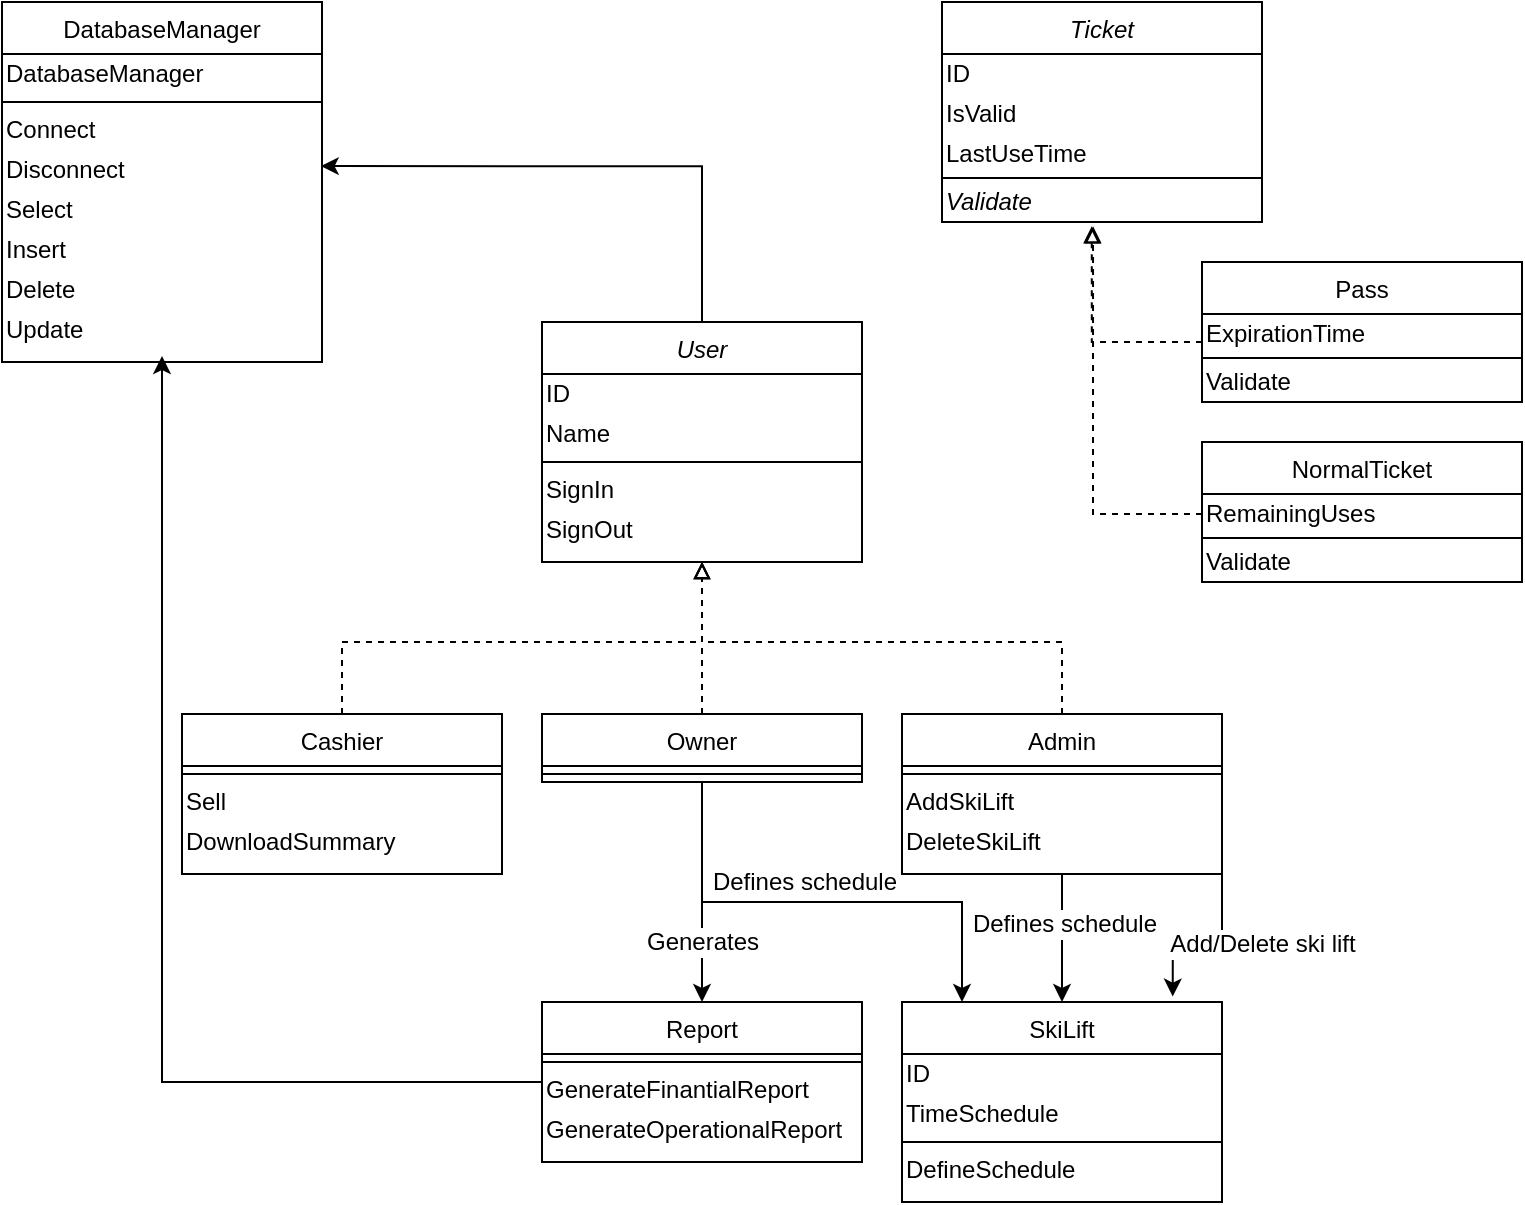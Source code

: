 <mxfile version="12.9.3" type="device"><diagram id="C5RBs43oDa-KdzZeNtuy" name="Page-1"><mxGraphModel dx="1574" dy="831" grid="1" gridSize="10" guides="1" tooltips="1" connect="1" arrows="1" fold="1" page="1" pageScale="1" pageWidth="827" pageHeight="1169" math="0" shadow="0"><root><mxCell id="WIyWlLk6GJQsqaUBKTNV-0"/><mxCell id="WIyWlLk6GJQsqaUBKTNV-1" parent="WIyWlLk6GJQsqaUBKTNV-0"/><mxCell id="jYbBglgPCkEyPNZyDwEe-54" style="edgeStyle=orthogonalEdgeStyle;rounded=0;orthogonalLoop=1;jettySize=auto;html=1;entryX=0.468;entryY=1.105;entryDx=0;entryDy=0;entryPerimeter=0;dashed=1;endArrow=block;endFill=0;" edge="1" parent="WIyWlLk6GJQsqaUBKTNV-1" source="jYbBglgPCkEyPNZyDwEe-43" target="jYbBglgPCkEyPNZyDwEe-31"><mxGeometry relative="1" as="geometry"><Array as="points"><mxPoint x="585" y="210"/></Array></mxGeometry></mxCell><mxCell id="jYbBglgPCkEyPNZyDwEe-53" style="edgeStyle=orthogonalEdgeStyle;rounded=0;orthogonalLoop=1;jettySize=auto;html=1;entryX=0.472;entryY=1.105;entryDx=0;entryDy=0;entryPerimeter=0;dashed=1;endArrow=block;endFill=0;" edge="1" parent="WIyWlLk6GJQsqaUBKTNV-1" source="jYbBglgPCkEyPNZyDwEe-49" target="jYbBglgPCkEyPNZyDwEe-31"><mxGeometry relative="1" as="geometry"><Array as="points"><mxPoint x="586" y="296"/></Array></mxGeometry></mxCell><mxCell id="jYbBglgPCkEyPNZyDwEe-1" value="Ticket" style="swimlane;fontStyle=2;align=center;verticalAlign=top;childLayout=stackLayout;horizontal=1;startSize=26;horizontalStack=0;resizeParent=1;resizeLast=0;collapsible=1;marginBottom=0;rounded=0;shadow=0;strokeWidth=1;" vertex="1" parent="WIyWlLk6GJQsqaUBKTNV-1"><mxGeometry x="510" y="40" width="160" height="110" as="geometry"><mxRectangle x="230" y="140" width="160" height="26" as="alternateBounds"/></mxGeometry></mxCell><mxCell id="jYbBglgPCkEyPNZyDwEe-26" value="ID" style="text;html=1;align=left;verticalAlign=middle;resizable=0;points=[];autosize=1;" vertex="1" parent="jYbBglgPCkEyPNZyDwEe-1"><mxGeometry y="26" width="160" height="20" as="geometry"/></mxCell><mxCell id="jYbBglgPCkEyPNZyDwEe-27" value="IsValid" style="text;html=1;align=left;verticalAlign=middle;resizable=0;points=[];autosize=1;" vertex="1" parent="jYbBglgPCkEyPNZyDwEe-1"><mxGeometry y="46" width="160" height="20" as="geometry"/></mxCell><mxCell id="jYbBglgPCkEyPNZyDwEe-30" value="LastUseTime" style="text;html=1;align=left;verticalAlign=middle;resizable=0;points=[];autosize=1;" vertex="1" parent="jYbBglgPCkEyPNZyDwEe-1"><mxGeometry y="66" width="160" height="20" as="geometry"/></mxCell><mxCell id="jYbBglgPCkEyPNZyDwEe-5" value="" style="line;html=1;strokeWidth=1;align=left;verticalAlign=middle;spacingTop=-1;spacingLeft=3;spacingRight=3;rotatable=0;labelPosition=right;points=[];portConstraint=eastwest;" vertex="1" parent="jYbBglgPCkEyPNZyDwEe-1"><mxGeometry y="86" width="160" height="4" as="geometry"/></mxCell><mxCell id="jYbBglgPCkEyPNZyDwEe-31" value="&lt;i&gt;Validate&lt;/i&gt;" style="text;html=1;align=left;verticalAlign=middle;resizable=0;points=[];autosize=1;" vertex="1" parent="jYbBglgPCkEyPNZyDwEe-1"><mxGeometry y="90" width="160" height="20" as="geometry"/></mxCell><mxCell id="jYbBglgPCkEyPNZyDwEe-43" value="Pass" style="swimlane;fontStyle=0;align=center;verticalAlign=top;childLayout=stackLayout;horizontal=1;startSize=26;horizontalStack=0;resizeParent=1;resizeLast=0;collapsible=1;marginBottom=0;rounded=0;shadow=0;strokeWidth=1;" vertex="1" parent="WIyWlLk6GJQsqaUBKTNV-1"><mxGeometry x="640" y="170" width="160" height="70" as="geometry"><mxRectangle x="230" y="140" width="160" height="26" as="alternateBounds"/></mxGeometry></mxCell><mxCell id="jYbBglgPCkEyPNZyDwEe-46" value="ExpirationTime" style="text;html=1;align=left;verticalAlign=middle;resizable=0;points=[];autosize=1;" vertex="1" parent="jYbBglgPCkEyPNZyDwEe-43"><mxGeometry y="26" width="160" height="20" as="geometry"/></mxCell><mxCell id="jYbBglgPCkEyPNZyDwEe-47" value="" style="line;html=1;strokeWidth=1;align=left;verticalAlign=middle;spacingTop=-1;spacingLeft=3;spacingRight=3;rotatable=0;labelPosition=right;points=[];portConstraint=eastwest;" vertex="1" parent="jYbBglgPCkEyPNZyDwEe-43"><mxGeometry y="46" width="160" height="4" as="geometry"/></mxCell><mxCell id="jYbBglgPCkEyPNZyDwEe-48" value="Validate" style="text;html=1;align=left;verticalAlign=middle;resizable=0;points=[];autosize=1;" vertex="1" parent="jYbBglgPCkEyPNZyDwEe-43"><mxGeometry y="50" width="160" height="20" as="geometry"/></mxCell><mxCell id="jYbBglgPCkEyPNZyDwEe-36" value="NormalTicket" style="swimlane;fontStyle=0;align=center;verticalAlign=top;childLayout=stackLayout;horizontal=1;startSize=26;horizontalStack=0;resizeParent=1;resizeLast=0;collapsible=1;marginBottom=0;rounded=0;shadow=0;strokeWidth=1;" vertex="1" parent="WIyWlLk6GJQsqaUBKTNV-1"><mxGeometry x="640" y="260" width="160" height="70" as="geometry"><mxRectangle x="230" y="140" width="160" height="26" as="alternateBounds"/></mxGeometry></mxCell><mxCell id="jYbBglgPCkEyPNZyDwEe-49" value="RemainingUses" style="text;html=1;align=left;verticalAlign=middle;resizable=0;points=[];autosize=1;" vertex="1" parent="jYbBglgPCkEyPNZyDwEe-36"><mxGeometry y="26" width="160" height="20" as="geometry"/></mxCell><mxCell id="jYbBglgPCkEyPNZyDwEe-40" value="" style="line;html=1;strokeWidth=1;align=left;verticalAlign=middle;spacingTop=-1;spacingLeft=3;spacingRight=3;rotatable=0;labelPosition=right;points=[];portConstraint=eastwest;" vertex="1" parent="jYbBglgPCkEyPNZyDwEe-36"><mxGeometry y="46" width="160" height="4" as="geometry"/></mxCell><mxCell id="jYbBglgPCkEyPNZyDwEe-50" value="Validate" style="text;html=1;align=left;verticalAlign=middle;resizable=0;points=[];autosize=1;" vertex="1" parent="jYbBglgPCkEyPNZyDwEe-36"><mxGeometry y="50" width="160" height="20" as="geometry"/></mxCell><mxCell id="jYbBglgPCkEyPNZyDwEe-70" style="edgeStyle=orthogonalEdgeStyle;rounded=0;orthogonalLoop=1;jettySize=auto;html=1;dashed=1;endArrow=block;endFill=0;" edge="1" parent="WIyWlLk6GJQsqaUBKTNV-1" source="jYbBglgPCkEyPNZyDwEe-11"><mxGeometry relative="1" as="geometry"><mxPoint x="390" y="320" as="targetPoint"/><Array as="points"><mxPoint x="570" y="360"/><mxPoint x="390" y="360"/></Array></mxGeometry></mxCell><mxCell id="jYbBglgPCkEyPNZyDwEe-83" style="edgeStyle=orthogonalEdgeStyle;rounded=0;orthogonalLoop=1;jettySize=auto;html=1;exitX=0.5;exitY=1;exitDx=0;exitDy=0;endArrow=classic;endFill=1;entryX=0.5;entryY=0;entryDx=0;entryDy=0;" edge="1" parent="WIyWlLk6GJQsqaUBKTNV-1" source="jYbBglgPCkEyPNZyDwEe-11" target="jYbBglgPCkEyPNZyDwEe-17"><mxGeometry relative="1" as="geometry"><mxPoint x="570.111" y="490" as="targetPoint"/><Array as="points"><mxPoint x="570" y="510"/><mxPoint x="570" y="510"/></Array></mxGeometry></mxCell><mxCell id="jYbBglgPCkEyPNZyDwEe-90" value="Defines schedule" style="text;html=1;align=center;verticalAlign=middle;resizable=0;points=[];labelBackgroundColor=#ffffff;" vertex="1" connectable="0" parent="jYbBglgPCkEyPNZyDwEe-83"><mxGeometry x="-0.219" y="1" relative="1" as="geometry"><mxPoint as="offset"/></mxGeometry></mxCell><mxCell id="jYbBglgPCkEyPNZyDwEe-69" style="edgeStyle=orthogonalEdgeStyle;rounded=0;orthogonalLoop=1;jettySize=auto;html=1;entryX=0.5;entryY=1;entryDx=0;entryDy=0;dashed=1;endArrow=block;endFill=0;" edge="1" parent="WIyWlLk6GJQsqaUBKTNV-1" source="jYbBglgPCkEyPNZyDwEe-13" target="jYbBglgPCkEyPNZyDwEe-9"><mxGeometry relative="1" as="geometry"><Array as="points"><mxPoint x="210" y="360"/><mxPoint x="390" y="360"/></Array></mxGeometry></mxCell><mxCell id="jYbBglgPCkEyPNZyDwEe-68" style="edgeStyle=orthogonalEdgeStyle;rounded=0;orthogonalLoop=1;jettySize=auto;html=1;entryX=0.5;entryY=1;entryDx=0;entryDy=0;dashed=1;endArrow=block;endFill=0;" edge="1" parent="WIyWlLk6GJQsqaUBKTNV-1" source="jYbBglgPCkEyPNZyDwEe-15" target="jYbBglgPCkEyPNZyDwEe-9"><mxGeometry relative="1" as="geometry"/></mxCell><mxCell id="jYbBglgPCkEyPNZyDwEe-74" style="edgeStyle=orthogonalEdgeStyle;rounded=0;orthogonalLoop=1;jettySize=auto;html=1;entryX=0.5;entryY=0;entryDx=0;entryDy=0;endArrow=classic;endFill=1;" edge="1" parent="WIyWlLk6GJQsqaUBKTNV-1" source="jYbBglgPCkEyPNZyDwEe-15" target="jYbBglgPCkEyPNZyDwEe-7"><mxGeometry relative="1" as="geometry"><Array as="points"><mxPoint x="390" y="520"/><mxPoint x="390" y="520"/></Array></mxGeometry></mxCell><mxCell id="jYbBglgPCkEyPNZyDwEe-75" value="Generates" style="text;html=1;align=center;verticalAlign=middle;resizable=0;points=[];labelBackgroundColor=#ffffff;" vertex="1" connectable="0" parent="jYbBglgPCkEyPNZyDwEe-74"><mxGeometry x="-0.317" relative="1" as="geometry"><mxPoint y="42.4" as="offset"/></mxGeometry></mxCell><mxCell id="jYbBglgPCkEyPNZyDwEe-80" style="edgeStyle=orthogonalEdgeStyle;rounded=0;orthogonalLoop=1;jettySize=auto;html=1;endArrow=classic;endFill=1;" edge="1" parent="WIyWlLk6GJQsqaUBKTNV-1" source="jYbBglgPCkEyPNZyDwEe-15" target="jYbBglgPCkEyPNZyDwEe-17"><mxGeometry relative="1" as="geometry"><Array as="points"><mxPoint x="390" y="490"/><mxPoint x="520" y="490"/></Array></mxGeometry></mxCell><mxCell id="jYbBglgPCkEyPNZyDwEe-81" value="Defines schedule" style="text;html=1;align=center;verticalAlign=middle;resizable=0;points=[];labelBackgroundColor=#ffffff;" vertex="1" connectable="0" parent="jYbBglgPCkEyPNZyDwEe-80"><mxGeometry x="0.461" y="2" relative="1" as="geometry"><mxPoint x="-65.14" y="-8.03" as="offset"/></mxGeometry></mxCell><mxCell id="zkfFHV4jXpPFQw0GAbJ--0" value="DatabaseManager" style="swimlane;fontStyle=0;align=center;verticalAlign=top;childLayout=stackLayout;horizontal=1;startSize=26;horizontalStack=0;resizeParent=1;resizeLast=0;collapsible=1;marginBottom=0;rounded=0;shadow=0;strokeWidth=1;" parent="WIyWlLk6GJQsqaUBKTNV-1" vertex="1"><mxGeometry x="40" y="40" width="160" height="180" as="geometry"><mxRectangle x="40" y="40" width="160" height="26" as="alternateBounds"/></mxGeometry></mxCell><mxCell id="jYbBglgPCkEyPNZyDwEe-87" value="DatabaseManager" style="text;html=1;align=left;verticalAlign=middle;resizable=0;points=[];autosize=1;" vertex="1" parent="zkfFHV4jXpPFQw0GAbJ--0"><mxGeometry y="26" width="160" height="20" as="geometry"/></mxCell><mxCell id="zkfFHV4jXpPFQw0GAbJ--4" value="" style="line;html=1;strokeWidth=1;align=left;verticalAlign=middle;spacingTop=-1;spacingLeft=3;spacingRight=3;rotatable=0;labelPosition=right;points=[];portConstraint=eastwest;" parent="zkfFHV4jXpPFQw0GAbJ--0" vertex="1"><mxGeometry y="46" width="160" height="8" as="geometry"/></mxCell><mxCell id="jYbBglgPCkEyPNZyDwEe-33" value="Connect" style="text;html=1;align=left;verticalAlign=middle;resizable=0;points=[];autosize=1;" vertex="1" parent="zkfFHV4jXpPFQw0GAbJ--0"><mxGeometry y="54" width="160" height="20" as="geometry"/></mxCell><mxCell id="jYbBglgPCkEyPNZyDwEe-34" value="Disconnect" style="text;html=1;align=left;verticalAlign=middle;resizable=0;points=[];autosize=1;" vertex="1" parent="zkfFHV4jXpPFQw0GAbJ--0"><mxGeometry y="74" width="160" height="20" as="geometry"/></mxCell><mxCell id="jYbBglgPCkEyPNZyDwEe-35" value="Select" style="text;html=1;align=left;verticalAlign=middle;resizable=0;points=[];autosize=1;" vertex="1" parent="zkfFHV4jXpPFQw0GAbJ--0"><mxGeometry y="94" width="160" height="20" as="geometry"/></mxCell><mxCell id="jYbBglgPCkEyPNZyDwEe-84" value="Insert" style="text;html=1;align=left;verticalAlign=middle;resizable=0;points=[];autosize=1;" vertex="1" parent="zkfFHV4jXpPFQw0GAbJ--0"><mxGeometry y="114" width="160" height="20" as="geometry"/></mxCell><mxCell id="jYbBglgPCkEyPNZyDwEe-85" value="Delete" style="text;html=1;align=left;verticalAlign=middle;resizable=0;points=[];autosize=1;" vertex="1" parent="zkfFHV4jXpPFQw0GAbJ--0"><mxGeometry y="134" width="160" height="20" as="geometry"/></mxCell><mxCell id="jYbBglgPCkEyPNZyDwEe-86" value="Update" style="text;html=1;align=left;verticalAlign=middle;resizable=0;points=[];autosize=1;" vertex="1" parent="zkfFHV4jXpPFQw0GAbJ--0"><mxGeometry y="154" width="160" height="20" as="geometry"/></mxCell><mxCell id="jYbBglgPCkEyPNZyDwEe-92" style="edgeStyle=orthogonalEdgeStyle;rounded=0;orthogonalLoop=1;jettySize=auto;html=1;exitX=1;exitY=1;exitDx=0;exitDy=0;entryX=0.846;entryY=-0.027;entryDx=0;entryDy=0;entryPerimeter=0;endArrow=classic;endFill=1;" edge="1" parent="WIyWlLk6GJQsqaUBKTNV-1" source="jYbBglgPCkEyPNZyDwEe-11" target="jYbBglgPCkEyPNZyDwEe-17"><mxGeometry relative="1" as="geometry"/></mxCell><mxCell id="jYbBglgPCkEyPNZyDwEe-93" value="Add/Delete ski lift" style="text;html=1;align=center;verticalAlign=middle;resizable=0;points=[];labelBackgroundColor=#ffffff;" vertex="1" connectable="0" parent="jYbBglgPCkEyPNZyDwEe-92"><mxGeometry x="-0.318" y="-3" relative="1" as="geometry"><mxPoint x="23" y="4.86" as="offset"/></mxGeometry></mxCell><mxCell id="jYbBglgPCkEyPNZyDwEe-11" value="Admin" style="swimlane;fontStyle=0;align=center;verticalAlign=top;childLayout=stackLayout;horizontal=1;startSize=26;horizontalStack=0;resizeParent=1;resizeLast=0;collapsible=1;marginBottom=0;rounded=0;shadow=0;strokeWidth=1;" vertex="1" parent="WIyWlLk6GJQsqaUBKTNV-1"><mxGeometry x="490" y="396" width="160" height="80" as="geometry"><mxRectangle x="230" y="140" width="160" height="26" as="alternateBounds"/></mxGeometry></mxCell><mxCell id="jYbBglgPCkEyPNZyDwEe-12" value="" style="line;html=1;strokeWidth=1;align=left;verticalAlign=middle;spacingTop=-1;spacingLeft=3;spacingRight=3;rotatable=0;labelPosition=right;points=[];portConstraint=eastwest;" vertex="1" parent="jYbBglgPCkEyPNZyDwEe-11"><mxGeometry y="26" width="160" height="8" as="geometry"/></mxCell><mxCell id="jYbBglgPCkEyPNZyDwEe-61" value="AddSkiLift" style="text;html=1;align=left;verticalAlign=middle;resizable=0;points=[];autosize=1;" vertex="1" parent="jYbBglgPCkEyPNZyDwEe-11"><mxGeometry y="34" width="160" height="20" as="geometry"/></mxCell><mxCell id="jYbBglgPCkEyPNZyDwEe-62" value="DeleteSkiLift" style="text;html=1;align=left;verticalAlign=middle;resizable=0;points=[];autosize=1;" vertex="1" parent="jYbBglgPCkEyPNZyDwEe-11"><mxGeometry y="54" width="160" height="20" as="geometry"/></mxCell><mxCell id="jYbBglgPCkEyPNZyDwEe-13" value="Cashier" style="swimlane;fontStyle=0;align=center;verticalAlign=top;childLayout=stackLayout;horizontal=1;startSize=26;horizontalStack=0;resizeParent=1;resizeLast=0;collapsible=1;marginBottom=0;rounded=0;shadow=0;strokeWidth=1;" vertex="1" parent="WIyWlLk6GJQsqaUBKTNV-1"><mxGeometry x="130" y="396" width="160" height="80" as="geometry"><mxRectangle x="230" y="140" width="160" height="26" as="alternateBounds"/></mxGeometry></mxCell><mxCell id="jYbBglgPCkEyPNZyDwEe-14" value="" style="line;html=1;strokeWidth=1;align=left;verticalAlign=middle;spacingTop=-1;spacingLeft=3;spacingRight=3;rotatable=0;labelPosition=right;points=[];portConstraint=eastwest;" vertex="1" parent="jYbBglgPCkEyPNZyDwEe-13"><mxGeometry y="26" width="160" height="8" as="geometry"/></mxCell><mxCell id="jYbBglgPCkEyPNZyDwEe-59" value="Sell" style="text;html=1;align=left;verticalAlign=middle;resizable=0;points=[];autosize=1;" vertex="1" parent="jYbBglgPCkEyPNZyDwEe-13"><mxGeometry y="34" width="160" height="20" as="geometry"/></mxCell><mxCell id="jYbBglgPCkEyPNZyDwEe-60" value="DownloadSummary" style="text;html=1;align=left;verticalAlign=middle;resizable=0;points=[];autosize=1;" vertex="1" parent="jYbBglgPCkEyPNZyDwEe-13"><mxGeometry y="54" width="160" height="20" as="geometry"/></mxCell><mxCell id="jYbBglgPCkEyPNZyDwEe-15" value="Owner" style="swimlane;fontStyle=0;align=center;verticalAlign=top;childLayout=stackLayout;horizontal=1;startSize=26;horizontalStack=0;resizeParent=1;resizeLast=0;collapsible=1;marginBottom=0;rounded=0;shadow=0;strokeWidth=1;" vertex="1" parent="WIyWlLk6GJQsqaUBKTNV-1"><mxGeometry x="310" y="396" width="160" height="34" as="geometry"><mxRectangle x="230" y="140" width="160" height="26" as="alternateBounds"/></mxGeometry></mxCell><mxCell id="jYbBglgPCkEyPNZyDwEe-16" value="" style="line;html=1;strokeWidth=1;align=left;verticalAlign=middle;spacingTop=-1;spacingLeft=3;spacingRight=3;rotatable=0;labelPosition=right;points=[];portConstraint=eastwest;" vertex="1" parent="jYbBglgPCkEyPNZyDwEe-15"><mxGeometry y="26" width="160" height="8" as="geometry"/></mxCell><mxCell id="jYbBglgPCkEyPNZyDwEe-88" style="edgeStyle=orthogonalEdgeStyle;rounded=0;orthogonalLoop=1;jettySize=auto;html=1;entryX=0.996;entryY=0.403;entryDx=0;entryDy=0;entryPerimeter=0;endArrow=classic;endFill=1;" edge="1" parent="WIyWlLk6GJQsqaUBKTNV-1" source="jYbBglgPCkEyPNZyDwEe-9" target="jYbBglgPCkEyPNZyDwEe-34"><mxGeometry relative="1" as="geometry"><Array as="points"><mxPoint x="390" y="122"/></Array></mxGeometry></mxCell><mxCell id="jYbBglgPCkEyPNZyDwEe-9" value="User" style="swimlane;fontStyle=2;align=center;verticalAlign=top;childLayout=stackLayout;horizontal=1;startSize=26;horizontalStack=0;resizeParent=1;resizeLast=0;collapsible=1;marginBottom=0;rounded=0;shadow=0;strokeWidth=1;" vertex="1" parent="WIyWlLk6GJQsqaUBKTNV-1"><mxGeometry x="310" y="200" width="160" height="120" as="geometry"><mxRectangle x="230" y="140" width="160" height="26" as="alternateBounds"/></mxGeometry></mxCell><mxCell id="jYbBglgPCkEyPNZyDwEe-55" value="ID" style="text;html=1;align=left;verticalAlign=middle;resizable=0;points=[];autosize=1;" vertex="1" parent="jYbBglgPCkEyPNZyDwEe-9"><mxGeometry y="26" width="160" height="20" as="geometry"/></mxCell><mxCell id="jYbBglgPCkEyPNZyDwEe-56" value="&lt;div&gt;&lt;span&gt;Name&lt;/span&gt;&lt;/div&gt;" style="text;html=1;align=left;verticalAlign=middle;resizable=0;points=[];autosize=1;" vertex="1" parent="jYbBglgPCkEyPNZyDwEe-9"><mxGeometry y="46" width="160" height="20" as="geometry"/></mxCell><mxCell id="jYbBglgPCkEyPNZyDwEe-10" value="" style="line;html=1;strokeWidth=1;align=left;verticalAlign=middle;spacingTop=-1;spacingLeft=3;spacingRight=3;rotatable=0;labelPosition=right;points=[];portConstraint=eastwest;" vertex="1" parent="jYbBglgPCkEyPNZyDwEe-9"><mxGeometry y="66" width="160" height="8" as="geometry"/></mxCell><mxCell id="jYbBglgPCkEyPNZyDwEe-57" value="SignIn" style="text;html=1;align=left;verticalAlign=middle;resizable=0;points=[];autosize=1;" vertex="1" parent="jYbBglgPCkEyPNZyDwEe-9"><mxGeometry y="74" width="160" height="20" as="geometry"/></mxCell><mxCell id="jYbBglgPCkEyPNZyDwEe-58" value="SignOut" style="text;html=1;align=left;verticalAlign=middle;resizable=0;points=[];autosize=1;" vertex="1" parent="jYbBglgPCkEyPNZyDwEe-9"><mxGeometry y="94" width="160" height="20" as="geometry"/></mxCell><mxCell id="jYbBglgPCkEyPNZyDwEe-89" style="edgeStyle=orthogonalEdgeStyle;rounded=0;orthogonalLoop=1;jettySize=auto;html=1;entryX=0.5;entryY=1.15;entryDx=0;entryDy=0;entryPerimeter=0;endArrow=classic;endFill=1;" edge="1" parent="WIyWlLk6GJQsqaUBKTNV-1" source="jYbBglgPCkEyPNZyDwEe-7" target="jYbBglgPCkEyPNZyDwEe-86"><mxGeometry relative="1" as="geometry"/></mxCell><mxCell id="jYbBglgPCkEyPNZyDwEe-7" value="Report" style="swimlane;fontStyle=0;align=center;verticalAlign=top;childLayout=stackLayout;horizontal=1;startSize=26;horizontalStack=0;resizeParent=1;resizeLast=0;collapsible=1;marginBottom=0;rounded=0;shadow=0;strokeWidth=1;" vertex="1" parent="WIyWlLk6GJQsqaUBKTNV-1"><mxGeometry x="310" y="540" width="160" height="80" as="geometry"><mxRectangle x="230" y="140" width="160" height="26" as="alternateBounds"/></mxGeometry></mxCell><mxCell id="jYbBglgPCkEyPNZyDwEe-8" value="" style="line;html=1;strokeWidth=1;align=left;verticalAlign=middle;spacingTop=-1;spacingLeft=3;spacingRight=3;rotatable=0;labelPosition=right;points=[];portConstraint=eastwest;" vertex="1" parent="jYbBglgPCkEyPNZyDwEe-7"><mxGeometry y="26" width="160" height="8" as="geometry"/></mxCell><mxCell id="jYbBglgPCkEyPNZyDwEe-71" value="GenerateFinantialReport" style="text;html=1;align=left;verticalAlign=middle;resizable=0;points=[];autosize=1;" vertex="1" parent="jYbBglgPCkEyPNZyDwEe-7"><mxGeometry y="34" width="160" height="20" as="geometry"/></mxCell><mxCell id="jYbBglgPCkEyPNZyDwEe-72" value="GenerateOperationalReport" style="text;html=1;align=left;verticalAlign=middle;resizable=0;points=[];autosize=1;" vertex="1" parent="jYbBglgPCkEyPNZyDwEe-7"><mxGeometry y="54" width="160" height="20" as="geometry"/></mxCell><mxCell id="jYbBglgPCkEyPNZyDwEe-17" value="SkiLift" style="swimlane;fontStyle=0;align=center;verticalAlign=top;childLayout=stackLayout;horizontal=1;startSize=26;horizontalStack=0;resizeParent=1;resizeLast=0;collapsible=1;marginBottom=0;rounded=0;shadow=0;strokeWidth=1;" vertex="1" parent="WIyWlLk6GJQsqaUBKTNV-1"><mxGeometry x="490" y="540" width="160" height="100" as="geometry"><mxRectangle x="230" y="140" width="160" height="26" as="alternateBounds"/></mxGeometry></mxCell><mxCell id="jYbBglgPCkEyPNZyDwEe-76" value="ID" style="text;html=1;align=left;verticalAlign=middle;resizable=0;points=[];autosize=1;" vertex="1" parent="jYbBglgPCkEyPNZyDwEe-17"><mxGeometry y="26" width="160" height="20" as="geometry"/></mxCell><mxCell id="jYbBglgPCkEyPNZyDwEe-77" value="TimeSchedule" style="text;html=1;align=left;verticalAlign=middle;resizable=0;points=[];autosize=1;" vertex="1" parent="jYbBglgPCkEyPNZyDwEe-17"><mxGeometry y="46" width="160" height="20" as="geometry"/></mxCell><mxCell id="jYbBglgPCkEyPNZyDwEe-18" value="" style="line;html=1;strokeWidth=1;align=left;verticalAlign=middle;spacingTop=-1;spacingLeft=3;spacingRight=3;rotatable=0;labelPosition=right;points=[];portConstraint=eastwest;" vertex="1" parent="jYbBglgPCkEyPNZyDwEe-17"><mxGeometry y="66" width="160" height="8" as="geometry"/></mxCell><mxCell id="jYbBglgPCkEyPNZyDwEe-78" value="DefineSchedule" style="text;html=1;align=left;verticalAlign=middle;resizable=0;points=[];autosize=1;" vertex="1" parent="jYbBglgPCkEyPNZyDwEe-17"><mxGeometry y="74" width="160" height="20" as="geometry"/></mxCell></root></mxGraphModel></diagram></mxfile>